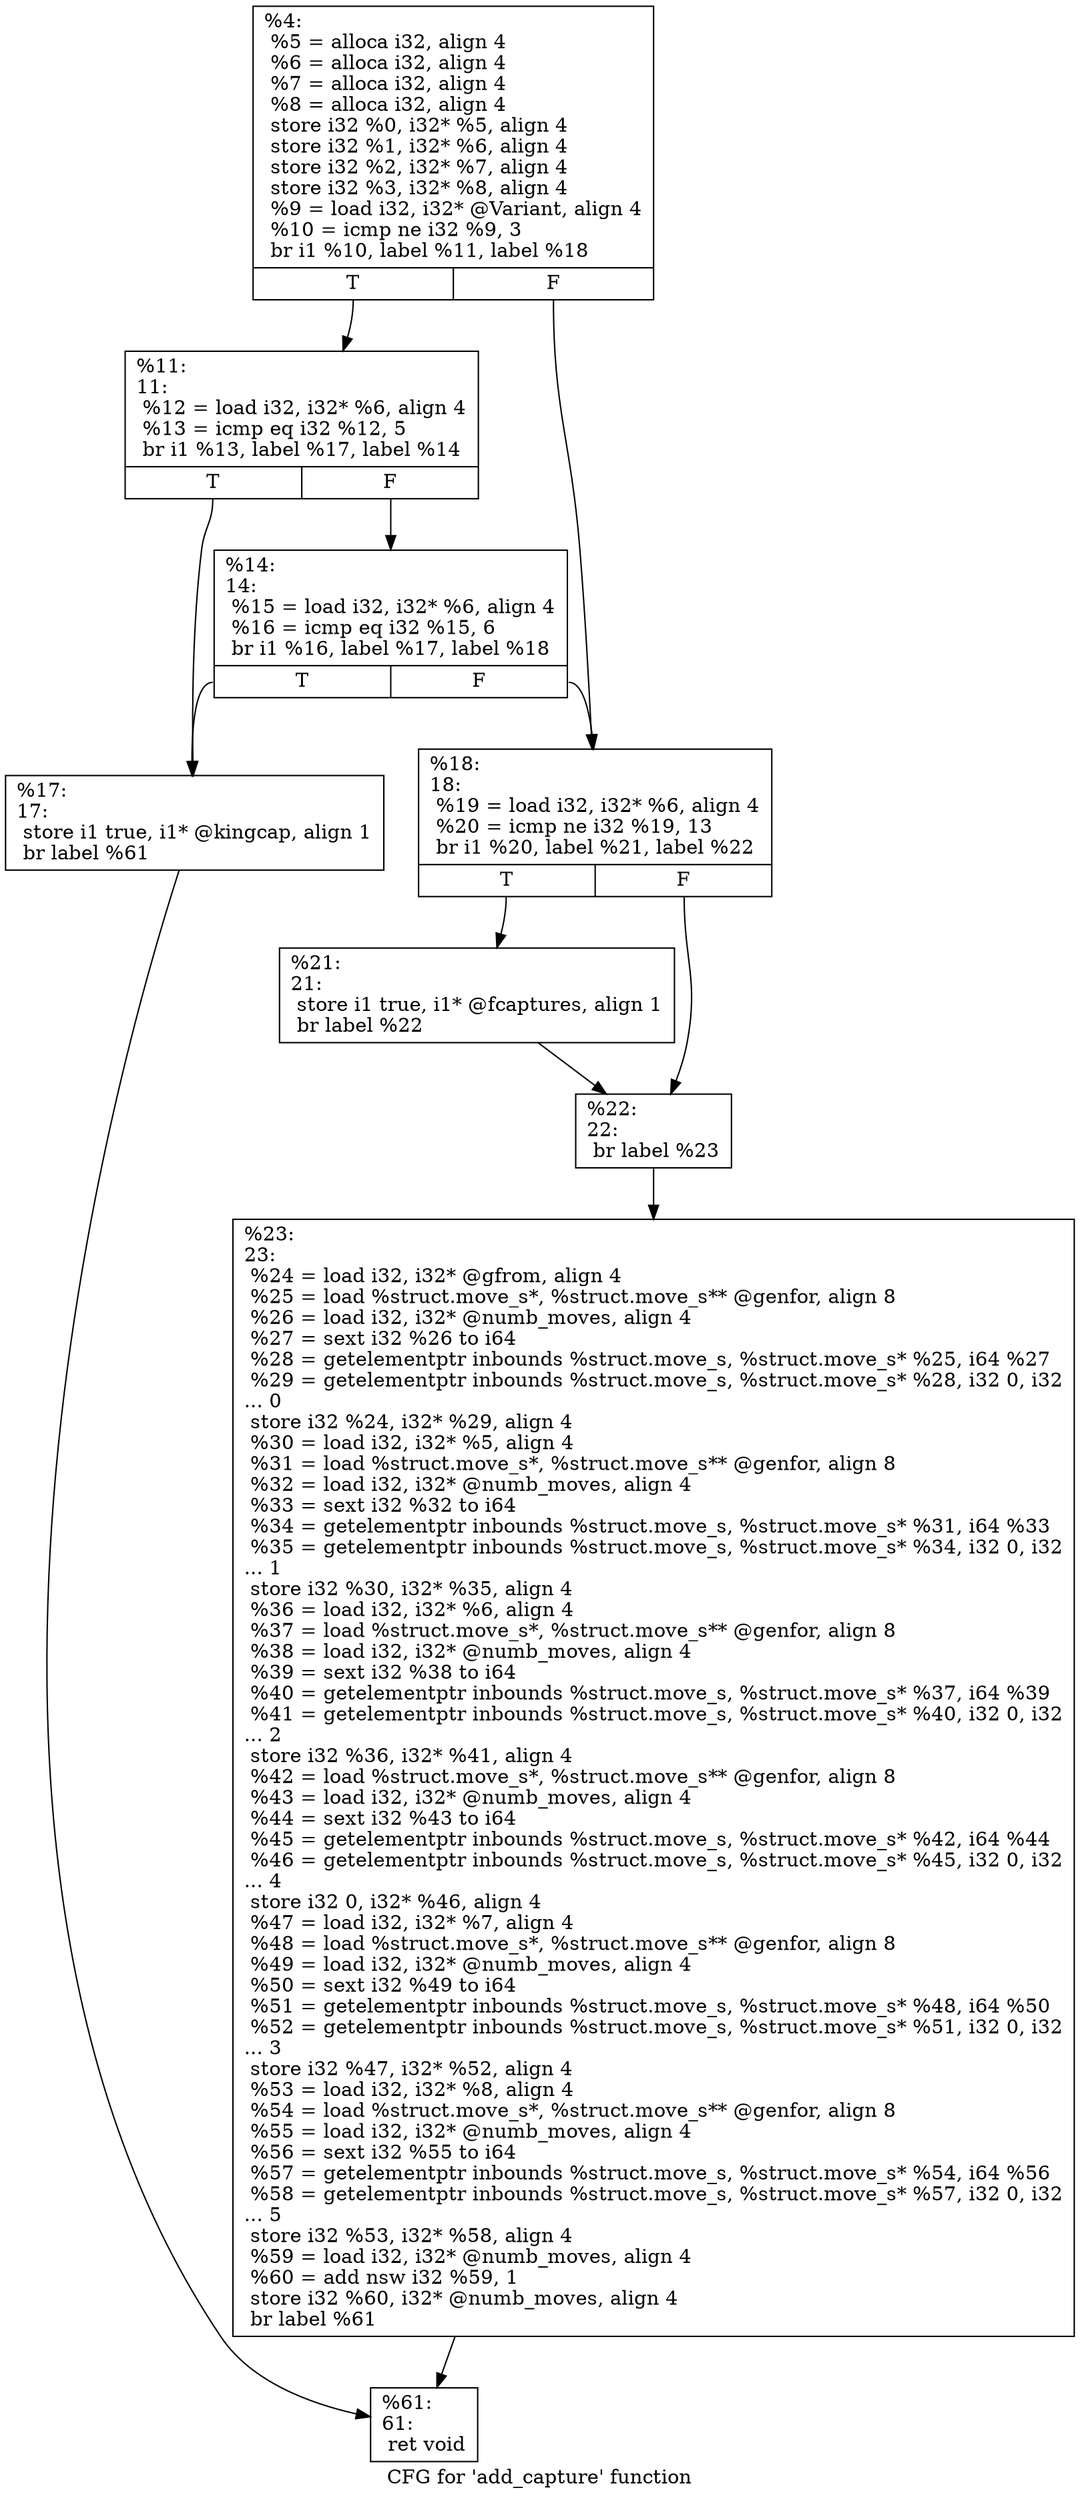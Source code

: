 digraph "CFG for 'add_capture' function" {
	label="CFG for 'add_capture' function";

	Node0x248ff40 [shape=record,label="{%4:\l  %5 = alloca i32, align 4\l  %6 = alloca i32, align 4\l  %7 = alloca i32, align 4\l  %8 = alloca i32, align 4\l  store i32 %0, i32* %5, align 4\l  store i32 %1, i32* %6, align 4\l  store i32 %2, i32* %7, align 4\l  store i32 %3, i32* %8, align 4\l  %9 = load i32, i32* @Variant, align 4\l  %10 = icmp ne i32 %9, 3\l  br i1 %10, label %11, label %18\l|{<s0>T|<s1>F}}"];
	Node0x248ff40:s0 -> Node0x248ff90;
	Node0x248ff40:s1 -> Node0x2490080;
	Node0x248ff90 [shape=record,label="{%11:\l11:                                               \l  %12 = load i32, i32* %6, align 4\l  %13 = icmp eq i32 %12, 5\l  br i1 %13, label %17, label %14\l|{<s0>T|<s1>F}}"];
	Node0x248ff90:s0 -> Node0x2490030;
	Node0x248ff90:s1 -> Node0x248ffe0;
	Node0x248ffe0 [shape=record,label="{%14:\l14:                                               \l  %15 = load i32, i32* %6, align 4\l  %16 = icmp eq i32 %15, 6\l  br i1 %16, label %17, label %18\l|{<s0>T|<s1>F}}"];
	Node0x248ffe0:s0 -> Node0x2490030;
	Node0x248ffe0:s1 -> Node0x2490080;
	Node0x2490030 [shape=record,label="{%17:\l17:                                               \l  store i1 true, i1* @kingcap, align 1\l  br label %61\l}"];
	Node0x2490030 -> Node0x24901c0;
	Node0x2490080 [shape=record,label="{%18:\l18:                                               \l  %19 = load i32, i32* %6, align 4\l  %20 = icmp ne i32 %19, 13\l  br i1 %20, label %21, label %22\l|{<s0>T|<s1>F}}"];
	Node0x2490080:s0 -> Node0x24900d0;
	Node0x2490080:s1 -> Node0x2490120;
	Node0x24900d0 [shape=record,label="{%21:\l21:                                               \l  store i1 true, i1* @fcaptures, align 1\l  br label %22\l}"];
	Node0x24900d0 -> Node0x2490120;
	Node0x2490120 [shape=record,label="{%22:\l22:                                               \l  br label %23\l}"];
	Node0x2490120 -> Node0x2490170;
	Node0x2490170 [shape=record,label="{%23:\l23:                                               \l  %24 = load i32, i32* @gfrom, align 4\l  %25 = load %struct.move_s*, %struct.move_s** @genfor, align 8\l  %26 = load i32, i32* @numb_moves, align 4\l  %27 = sext i32 %26 to i64\l  %28 = getelementptr inbounds %struct.move_s, %struct.move_s* %25, i64 %27\l  %29 = getelementptr inbounds %struct.move_s, %struct.move_s* %28, i32 0, i32\l... 0\l  store i32 %24, i32* %29, align 4\l  %30 = load i32, i32* %5, align 4\l  %31 = load %struct.move_s*, %struct.move_s** @genfor, align 8\l  %32 = load i32, i32* @numb_moves, align 4\l  %33 = sext i32 %32 to i64\l  %34 = getelementptr inbounds %struct.move_s, %struct.move_s* %31, i64 %33\l  %35 = getelementptr inbounds %struct.move_s, %struct.move_s* %34, i32 0, i32\l... 1\l  store i32 %30, i32* %35, align 4\l  %36 = load i32, i32* %6, align 4\l  %37 = load %struct.move_s*, %struct.move_s** @genfor, align 8\l  %38 = load i32, i32* @numb_moves, align 4\l  %39 = sext i32 %38 to i64\l  %40 = getelementptr inbounds %struct.move_s, %struct.move_s* %37, i64 %39\l  %41 = getelementptr inbounds %struct.move_s, %struct.move_s* %40, i32 0, i32\l... 2\l  store i32 %36, i32* %41, align 4\l  %42 = load %struct.move_s*, %struct.move_s** @genfor, align 8\l  %43 = load i32, i32* @numb_moves, align 4\l  %44 = sext i32 %43 to i64\l  %45 = getelementptr inbounds %struct.move_s, %struct.move_s* %42, i64 %44\l  %46 = getelementptr inbounds %struct.move_s, %struct.move_s* %45, i32 0, i32\l... 4\l  store i32 0, i32* %46, align 4\l  %47 = load i32, i32* %7, align 4\l  %48 = load %struct.move_s*, %struct.move_s** @genfor, align 8\l  %49 = load i32, i32* @numb_moves, align 4\l  %50 = sext i32 %49 to i64\l  %51 = getelementptr inbounds %struct.move_s, %struct.move_s* %48, i64 %50\l  %52 = getelementptr inbounds %struct.move_s, %struct.move_s* %51, i32 0, i32\l... 3\l  store i32 %47, i32* %52, align 4\l  %53 = load i32, i32* %8, align 4\l  %54 = load %struct.move_s*, %struct.move_s** @genfor, align 8\l  %55 = load i32, i32* @numb_moves, align 4\l  %56 = sext i32 %55 to i64\l  %57 = getelementptr inbounds %struct.move_s, %struct.move_s* %54, i64 %56\l  %58 = getelementptr inbounds %struct.move_s, %struct.move_s* %57, i32 0, i32\l... 5\l  store i32 %53, i32* %58, align 4\l  %59 = load i32, i32* @numb_moves, align 4\l  %60 = add nsw i32 %59, 1\l  store i32 %60, i32* @numb_moves, align 4\l  br label %61\l}"];
	Node0x2490170 -> Node0x24901c0;
	Node0x24901c0 [shape=record,label="{%61:\l61:                                               \l  ret void\l}"];
}
